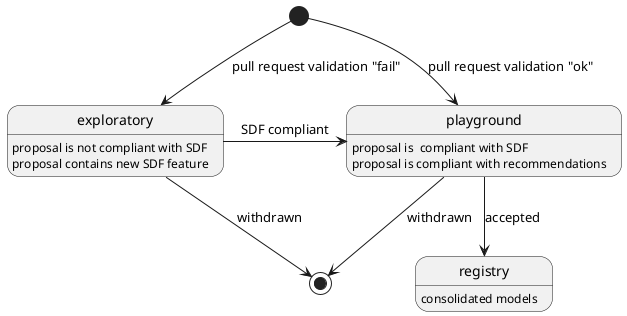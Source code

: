 @startuml

[*] --> exploratory : pull request validation "fail"
exploratory --> [*] : withdrawn
exploratory : proposal is not compliant with SDF
exploratory : proposal contains new SDF feature


[*] --> playground : pull request validation "ok"
exploratory -> playground : SDF compliant
playground --> [*] : withdrawn

playground : proposal is  compliant with SDF
playground : proposal is compliant with recommendations

playground --> registry : accepted
registry : consolidated models

@enduml